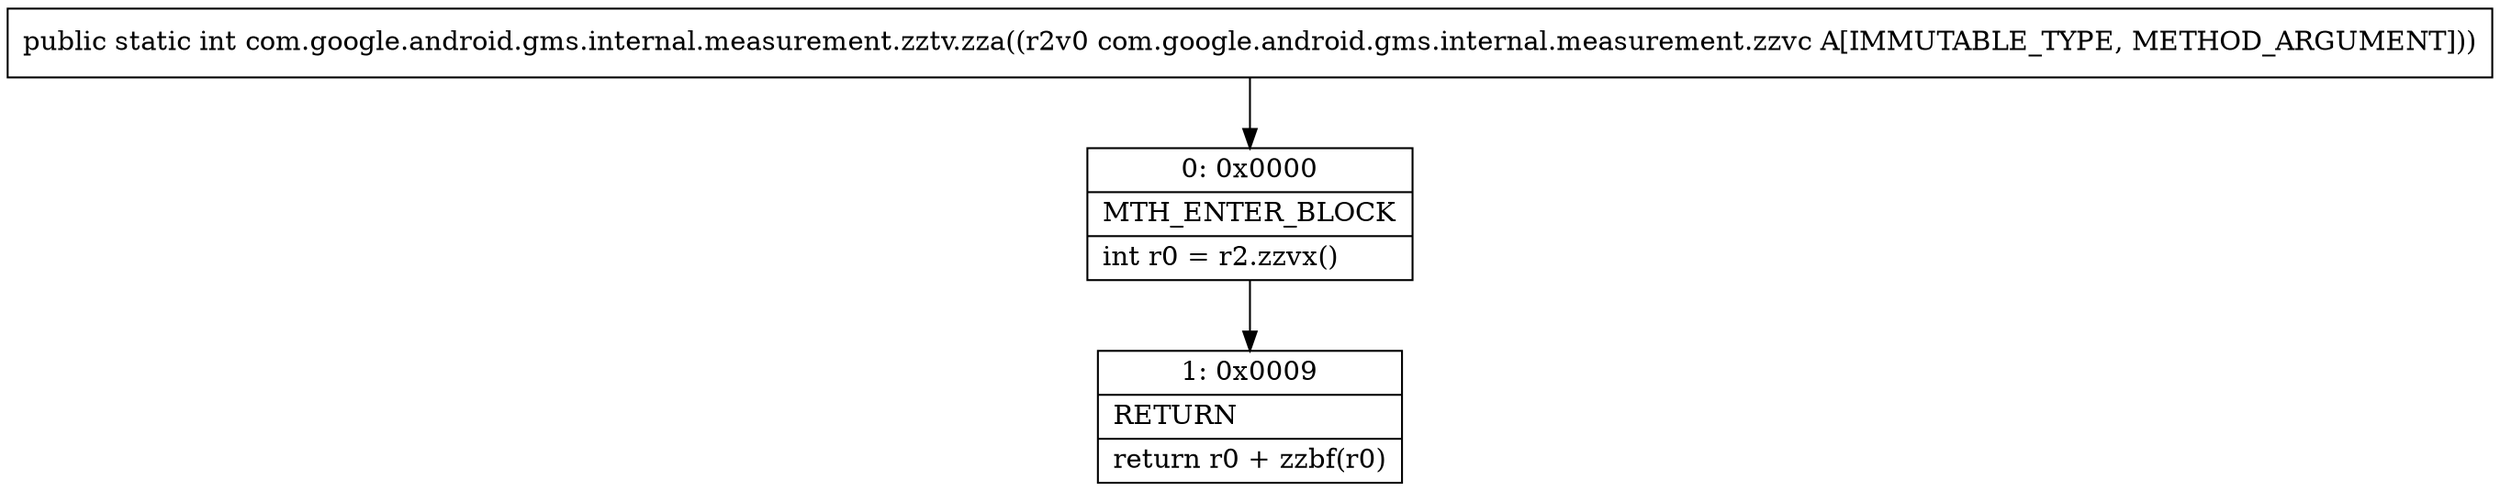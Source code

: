 digraph "CFG forcom.google.android.gms.internal.measurement.zztv.zza(Lcom\/google\/android\/gms\/internal\/measurement\/zzvc;)I" {
Node_0 [shape=record,label="{0\:\ 0x0000|MTH_ENTER_BLOCK\l|int r0 = r2.zzvx()\l}"];
Node_1 [shape=record,label="{1\:\ 0x0009|RETURN\l|return r0 + zzbf(r0)\l}"];
MethodNode[shape=record,label="{public static int com.google.android.gms.internal.measurement.zztv.zza((r2v0 com.google.android.gms.internal.measurement.zzvc A[IMMUTABLE_TYPE, METHOD_ARGUMENT])) }"];
MethodNode -> Node_0;
Node_0 -> Node_1;
}


